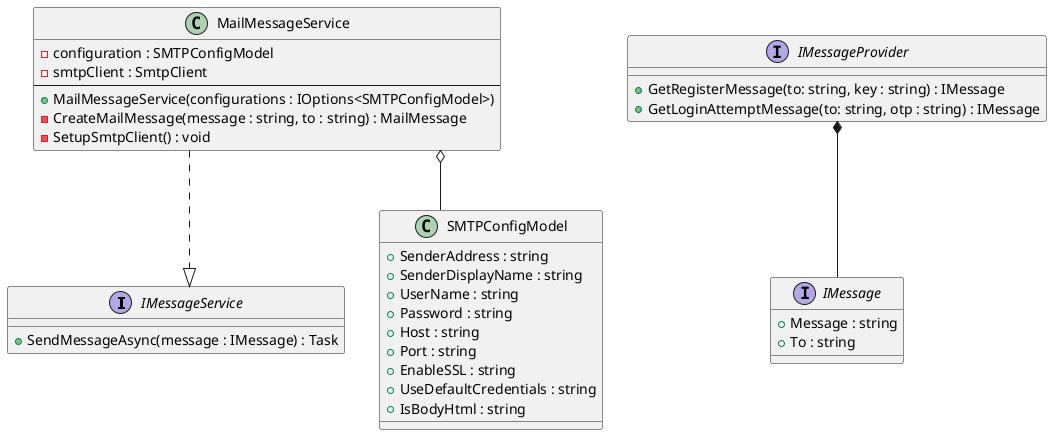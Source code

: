 @startuml API class diagram

top to bottom direction
skinparam linetype ortho
'Services'
interface IMessageService {
    +SendMessageAsync(message : IMessage) : Task
}

class MailMessageService{
    -configuration : SMTPConfigModel
    -smtpClient : SmtpClient
    --
    +MailMessageService(configurations : IOptions<SMTPConfigModel>)
    -CreateMailMessage(message : string, to : string) : MailMessage
    -SetupSmtpClient() : void 
}

'Service mappings'
MailMessageService .-|> IMessageService
MailMessageService o-- SMTPConfigModel
'Providers'
interface IMessageProvider{
    +GetRegisterMessage(to: string, key : string) : IMessage
    +GetLoginAttemptMessage(to: string, otp : string) : IMessage
}
'Provider mapping'
IMessageProvider *-- IMessage

'Models'
interface IMessage{
    +Message : string
    +To : string
}


class SMTPConfigModel {
    +SenderAddress : string
    +SenderDisplayName : string
    +UserName : string
    +Password : string
    +Host : string
    +Port : string
    +EnableSSL : string
    +UseDefaultCredentials : string
    +IsBodyHtml : string
}

@enduml
